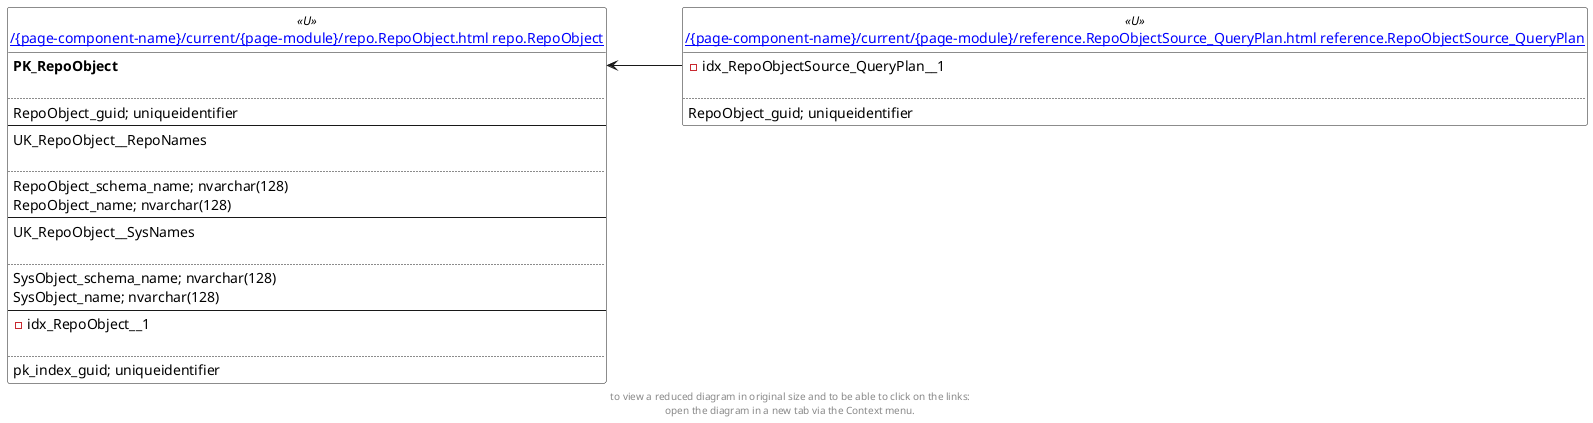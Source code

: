 @startuml
left to right direction
'top to bottom direction
hide circle
'avoide "." issues:
set namespaceSeparator none


skinparam class {
  BackgroundColor White
  BackgroundColor<<FN>> Yellow
  BackgroundColor<<FS>> Yellow
  BackgroundColor<<FT>> LightGray
  BackgroundColor<<IF>> Yellow
  BackgroundColor<<IS>> Yellow
  BackgroundColor<<P>> Aqua
  BackgroundColor<<PC>> Aqua
  BackgroundColor<<SN>> Yellow
  BackgroundColor<<SO>> SlateBlue
  BackgroundColor<<TF>> LightGray
  BackgroundColor<<TR>> Tomato
  BackgroundColor<<U>> White
  BackgroundColor<<V>> WhiteSmoke
  BackgroundColor<<X>> Aqua
}


entity "[[{site-url}/{page-component-name}/current/{page-module}/reference.RepoObjectSource_QueryPlan.html reference.RepoObjectSource_QueryPlan]]" as reference.RepoObjectSource_QueryPlan << U >> {
- idx_RepoObjectSource_QueryPlan__1

..
RepoObject_guid; uniqueidentifier
}

entity "[[{site-url}/{page-component-name}/current/{page-module}/repo.RepoObject.html repo.RepoObject]]" as repo.RepoObject << U >> {
**PK_RepoObject**

..
RepoObject_guid; uniqueidentifier
--
UK_RepoObject__RepoNames

..
RepoObject_schema_name; nvarchar(128)
RepoObject_name; nvarchar(128)
--
UK_RepoObject__SysNames

..
SysObject_schema_name; nvarchar(128)
SysObject_name; nvarchar(128)
--
- idx_RepoObject__1

..
pk_index_guid; uniqueidentifier
}

repo.RepoObject::PK_RepoObject <-- reference.RepoObjectSource_QueryPlan::idx_RepoObjectSource_QueryPlan__1
footer
to view a reduced diagram in original size and to be able to click on the links:
open the diagram in a new tab via the Context menu.
end footer

@enduml


